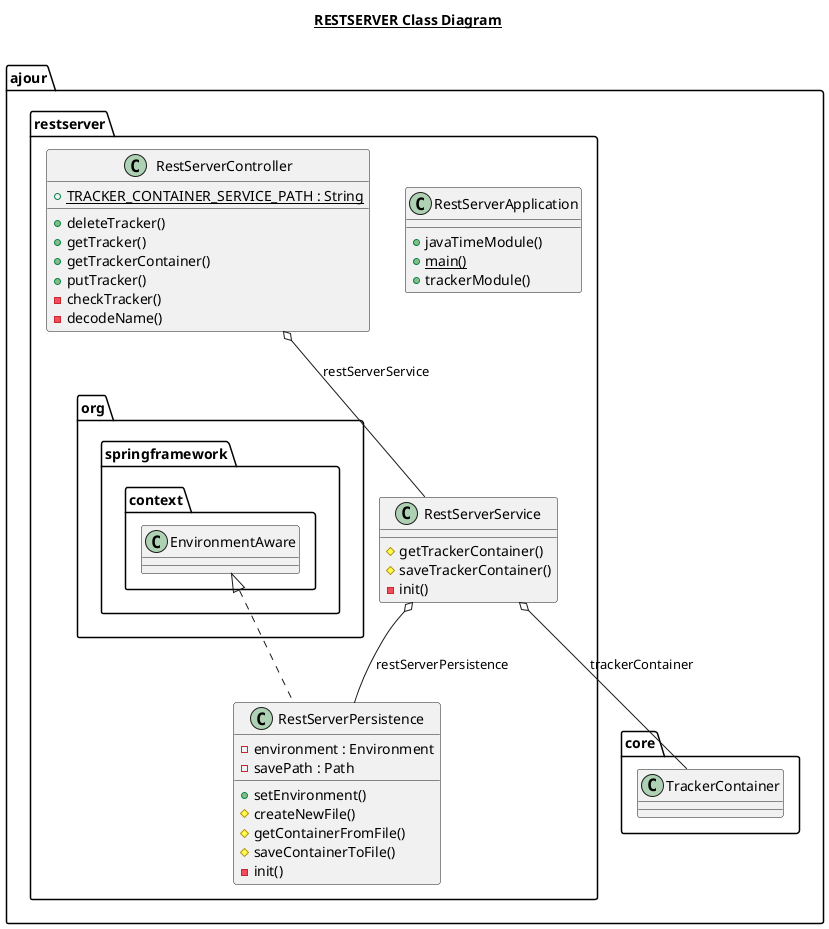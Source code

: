 @startuml

title __RESTSERVER Class Diagram__\n

package "ajour.restserver" {
    namespace ajour.restserver {
        class ajour.restserver.RestServerApplication {
            + javaTimeModule()
            {static} + main()
            + trackerModule()
        }
    }
    namespace ajour.restserver {
    class ajour.restserver.RestServerController {
        {static} + TRACKER_CONTAINER_SERVICE_PATH : String
            + deleteTracker()
            + getTracker()
            + getTrackerContainer()
            + putTracker()
            - checkTracker()
            - decodeName()
        }
    }
    namespace ajour.restserver {
        class ajour.restserver.RestServerPersistence {
            - environment : Environment
            - savePath : Path
            + setEnvironment()
            # createNewFile()
            # getContainerFromFile()
            # saveContainerToFile()
            - init()
        }
    }
    namespace ajour.restserver {
        class ajour.restserver.RestServerService {
            # getTrackerContainer()
            # saveTrackerContainer()
            - init()
        }
    }

    ajour.restserver.RestServerController o-- ajour.restserver.RestServerService : restServerService
    ajour.restserver.RestServerPersistence .up.|> org.springframework.context.EnvironmentAware
    ajour.restserver.RestServerService o-- ajour.restserver.RestServerPersistence : restServerPersistence
    ajour.restserver.RestServerService o-- ajour.core.TrackerContainer : trackerContainer

}

@enduml
